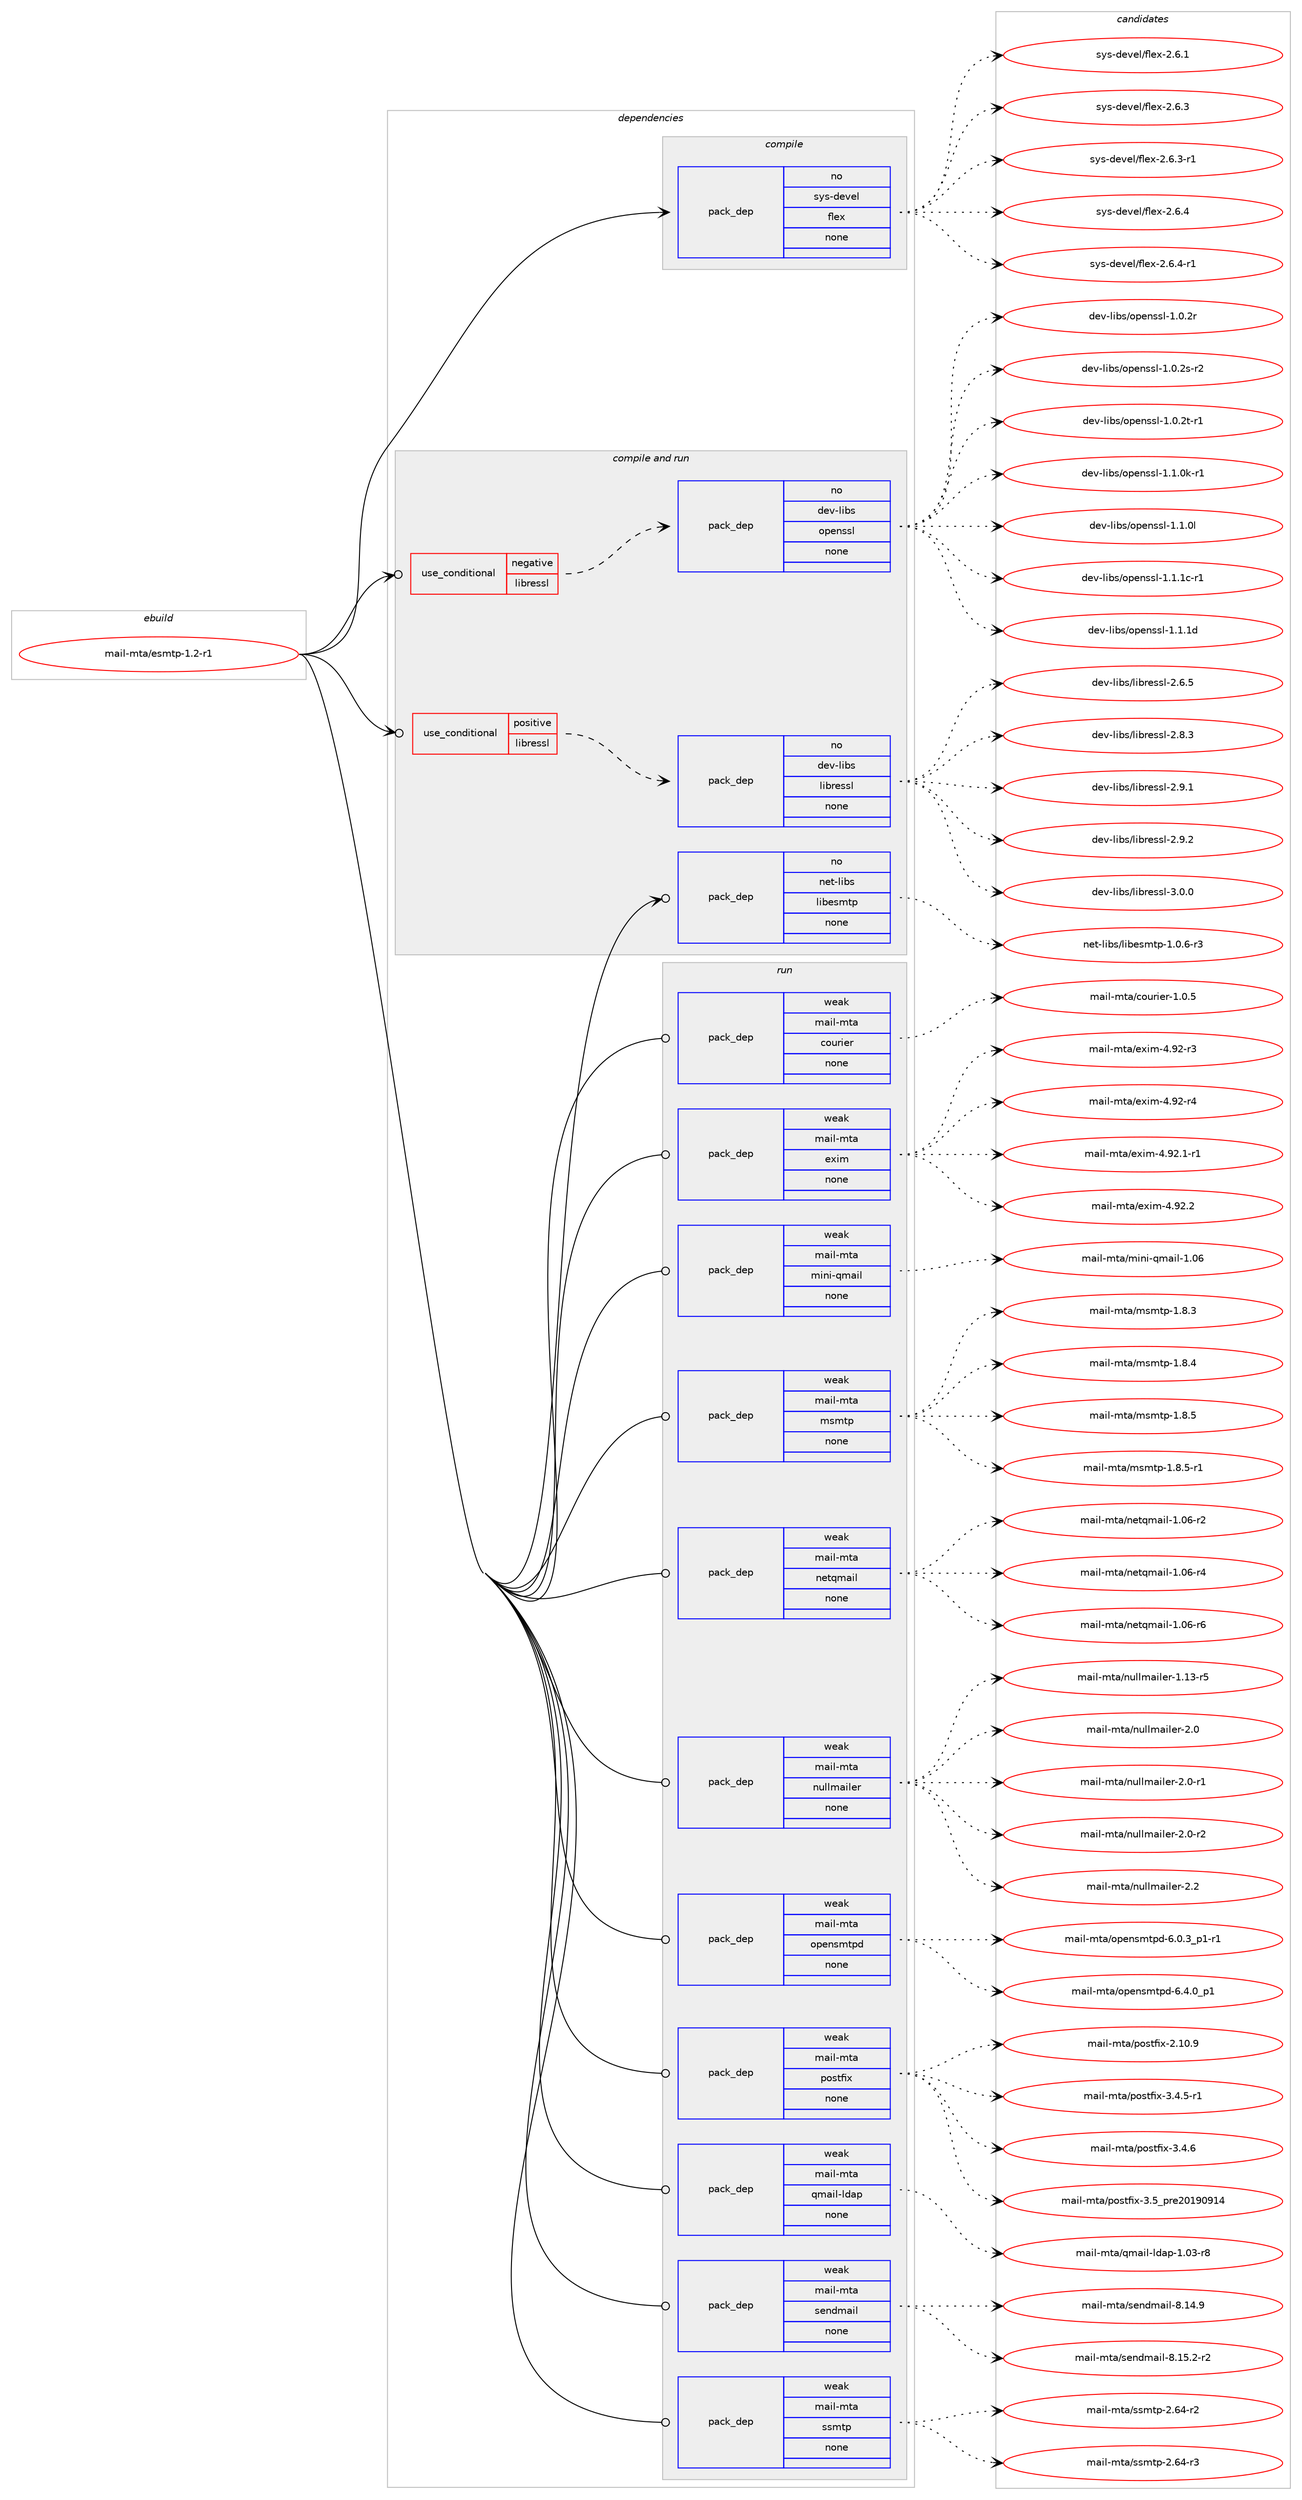 digraph prolog {

# *************
# Graph options
# *************

newrank=true;
concentrate=true;
compound=true;
graph [rankdir=LR,fontname=Helvetica,fontsize=10,ranksep=1.5];#, ranksep=2.5, nodesep=0.2];
edge  [arrowhead=vee];
node  [fontname=Helvetica,fontsize=10];

# **********
# The ebuild
# **********

subgraph cluster_leftcol {
color=gray;
rank=same;
label=<<i>ebuild</i>>;
id [label="mail-mta/esmtp-1.2-r1", color=red, width=4, href="../mail-mta/esmtp-1.2-r1.svg"];
}

# ****************
# The dependencies
# ****************

subgraph cluster_midcol {
color=gray;
label=<<i>dependencies</i>>;
subgraph cluster_compile {
fillcolor="#eeeeee";
style=filled;
label=<<i>compile</i>>;
subgraph pack222 {
dependency231 [label=<<TABLE BORDER="0" CELLBORDER="1" CELLSPACING="0" CELLPADDING="4" WIDTH="220"><TR><TD ROWSPAN="6" CELLPADDING="30">pack_dep</TD></TR><TR><TD WIDTH="110">no</TD></TR><TR><TD>sys-devel</TD></TR><TR><TD>flex</TD></TR><TR><TD>none</TD></TR><TR><TD></TD></TR></TABLE>>, shape=none, color=blue];
}
id:e -> dependency231:w [weight=20,style="solid",arrowhead="vee"];
}
subgraph cluster_compileandrun {
fillcolor="#eeeeee";
style=filled;
label=<<i>compile and run</i>>;
subgraph cond9 {
dependency232 [label=<<TABLE BORDER="0" CELLBORDER="1" CELLSPACING="0" CELLPADDING="4"><TR><TD ROWSPAN="3" CELLPADDING="10">use_conditional</TD></TR><TR><TD>negative</TD></TR><TR><TD>libressl</TD></TR></TABLE>>, shape=none, color=red];
subgraph pack223 {
dependency233 [label=<<TABLE BORDER="0" CELLBORDER="1" CELLSPACING="0" CELLPADDING="4" WIDTH="220"><TR><TD ROWSPAN="6" CELLPADDING="30">pack_dep</TD></TR><TR><TD WIDTH="110">no</TD></TR><TR><TD>dev-libs</TD></TR><TR><TD>openssl</TD></TR><TR><TD>none</TD></TR><TR><TD></TD></TR></TABLE>>, shape=none, color=blue];
}
dependency232:e -> dependency233:w [weight=20,style="dashed",arrowhead="vee"];
}
id:e -> dependency232:w [weight=20,style="solid",arrowhead="odotvee"];
subgraph cond10 {
dependency234 [label=<<TABLE BORDER="0" CELLBORDER="1" CELLSPACING="0" CELLPADDING="4"><TR><TD ROWSPAN="3" CELLPADDING="10">use_conditional</TD></TR><TR><TD>positive</TD></TR><TR><TD>libressl</TD></TR></TABLE>>, shape=none, color=red];
subgraph pack224 {
dependency235 [label=<<TABLE BORDER="0" CELLBORDER="1" CELLSPACING="0" CELLPADDING="4" WIDTH="220"><TR><TD ROWSPAN="6" CELLPADDING="30">pack_dep</TD></TR><TR><TD WIDTH="110">no</TD></TR><TR><TD>dev-libs</TD></TR><TR><TD>libressl</TD></TR><TR><TD>none</TD></TR><TR><TD></TD></TR></TABLE>>, shape=none, color=blue];
}
dependency234:e -> dependency235:w [weight=20,style="dashed",arrowhead="vee"];
}
id:e -> dependency234:w [weight=20,style="solid",arrowhead="odotvee"];
subgraph pack225 {
dependency236 [label=<<TABLE BORDER="0" CELLBORDER="1" CELLSPACING="0" CELLPADDING="4" WIDTH="220"><TR><TD ROWSPAN="6" CELLPADDING="30">pack_dep</TD></TR><TR><TD WIDTH="110">no</TD></TR><TR><TD>net-libs</TD></TR><TR><TD>libesmtp</TD></TR><TR><TD>none</TD></TR><TR><TD></TD></TR></TABLE>>, shape=none, color=blue];
}
id:e -> dependency236:w [weight=20,style="solid",arrowhead="odotvee"];
}
subgraph cluster_run {
fillcolor="#eeeeee";
style=filled;
label=<<i>run</i>>;
subgraph pack226 {
dependency237 [label=<<TABLE BORDER="0" CELLBORDER="1" CELLSPACING="0" CELLPADDING="4" WIDTH="220"><TR><TD ROWSPAN="6" CELLPADDING="30">pack_dep</TD></TR><TR><TD WIDTH="110">weak</TD></TR><TR><TD>mail-mta</TD></TR><TR><TD>courier</TD></TR><TR><TD>none</TD></TR><TR><TD></TD></TR></TABLE>>, shape=none, color=blue];
}
id:e -> dependency237:w [weight=20,style="solid",arrowhead="odot"];
subgraph pack227 {
dependency238 [label=<<TABLE BORDER="0" CELLBORDER="1" CELLSPACING="0" CELLPADDING="4" WIDTH="220"><TR><TD ROWSPAN="6" CELLPADDING="30">pack_dep</TD></TR><TR><TD WIDTH="110">weak</TD></TR><TR><TD>mail-mta</TD></TR><TR><TD>exim</TD></TR><TR><TD>none</TD></TR><TR><TD></TD></TR></TABLE>>, shape=none, color=blue];
}
id:e -> dependency238:w [weight=20,style="solid",arrowhead="odot"];
subgraph pack228 {
dependency239 [label=<<TABLE BORDER="0" CELLBORDER="1" CELLSPACING="0" CELLPADDING="4" WIDTH="220"><TR><TD ROWSPAN="6" CELLPADDING="30">pack_dep</TD></TR><TR><TD WIDTH="110">weak</TD></TR><TR><TD>mail-mta</TD></TR><TR><TD>mini-qmail</TD></TR><TR><TD>none</TD></TR><TR><TD></TD></TR></TABLE>>, shape=none, color=blue];
}
id:e -> dependency239:w [weight=20,style="solid",arrowhead="odot"];
subgraph pack229 {
dependency240 [label=<<TABLE BORDER="0" CELLBORDER="1" CELLSPACING="0" CELLPADDING="4" WIDTH="220"><TR><TD ROWSPAN="6" CELLPADDING="30">pack_dep</TD></TR><TR><TD WIDTH="110">weak</TD></TR><TR><TD>mail-mta</TD></TR><TR><TD>msmtp</TD></TR><TR><TD>none</TD></TR><TR><TD></TD></TR></TABLE>>, shape=none, color=blue];
}
id:e -> dependency240:w [weight=20,style="solid",arrowhead="odot"];
subgraph pack230 {
dependency241 [label=<<TABLE BORDER="0" CELLBORDER="1" CELLSPACING="0" CELLPADDING="4" WIDTH="220"><TR><TD ROWSPAN="6" CELLPADDING="30">pack_dep</TD></TR><TR><TD WIDTH="110">weak</TD></TR><TR><TD>mail-mta</TD></TR><TR><TD>netqmail</TD></TR><TR><TD>none</TD></TR><TR><TD></TD></TR></TABLE>>, shape=none, color=blue];
}
id:e -> dependency241:w [weight=20,style="solid",arrowhead="odot"];
subgraph pack231 {
dependency242 [label=<<TABLE BORDER="0" CELLBORDER="1" CELLSPACING="0" CELLPADDING="4" WIDTH="220"><TR><TD ROWSPAN="6" CELLPADDING="30">pack_dep</TD></TR><TR><TD WIDTH="110">weak</TD></TR><TR><TD>mail-mta</TD></TR><TR><TD>nullmailer</TD></TR><TR><TD>none</TD></TR><TR><TD></TD></TR></TABLE>>, shape=none, color=blue];
}
id:e -> dependency242:w [weight=20,style="solid",arrowhead="odot"];
subgraph pack232 {
dependency243 [label=<<TABLE BORDER="0" CELLBORDER="1" CELLSPACING="0" CELLPADDING="4" WIDTH="220"><TR><TD ROWSPAN="6" CELLPADDING="30">pack_dep</TD></TR><TR><TD WIDTH="110">weak</TD></TR><TR><TD>mail-mta</TD></TR><TR><TD>opensmtpd</TD></TR><TR><TD>none</TD></TR><TR><TD></TD></TR></TABLE>>, shape=none, color=blue];
}
id:e -> dependency243:w [weight=20,style="solid",arrowhead="odot"];
subgraph pack233 {
dependency244 [label=<<TABLE BORDER="0" CELLBORDER="1" CELLSPACING="0" CELLPADDING="4" WIDTH="220"><TR><TD ROWSPAN="6" CELLPADDING="30">pack_dep</TD></TR><TR><TD WIDTH="110">weak</TD></TR><TR><TD>mail-mta</TD></TR><TR><TD>postfix</TD></TR><TR><TD>none</TD></TR><TR><TD></TD></TR></TABLE>>, shape=none, color=blue];
}
id:e -> dependency244:w [weight=20,style="solid",arrowhead="odot"];
subgraph pack234 {
dependency245 [label=<<TABLE BORDER="0" CELLBORDER="1" CELLSPACING="0" CELLPADDING="4" WIDTH="220"><TR><TD ROWSPAN="6" CELLPADDING="30">pack_dep</TD></TR><TR><TD WIDTH="110">weak</TD></TR><TR><TD>mail-mta</TD></TR><TR><TD>qmail-ldap</TD></TR><TR><TD>none</TD></TR><TR><TD></TD></TR></TABLE>>, shape=none, color=blue];
}
id:e -> dependency245:w [weight=20,style="solid",arrowhead="odot"];
subgraph pack235 {
dependency246 [label=<<TABLE BORDER="0" CELLBORDER="1" CELLSPACING="0" CELLPADDING="4" WIDTH="220"><TR><TD ROWSPAN="6" CELLPADDING="30">pack_dep</TD></TR><TR><TD WIDTH="110">weak</TD></TR><TR><TD>mail-mta</TD></TR><TR><TD>sendmail</TD></TR><TR><TD>none</TD></TR><TR><TD></TD></TR></TABLE>>, shape=none, color=blue];
}
id:e -> dependency246:w [weight=20,style="solid",arrowhead="odot"];
subgraph pack236 {
dependency247 [label=<<TABLE BORDER="0" CELLBORDER="1" CELLSPACING="0" CELLPADDING="4" WIDTH="220"><TR><TD ROWSPAN="6" CELLPADDING="30">pack_dep</TD></TR><TR><TD WIDTH="110">weak</TD></TR><TR><TD>mail-mta</TD></TR><TR><TD>ssmtp</TD></TR><TR><TD>none</TD></TR><TR><TD></TD></TR></TABLE>>, shape=none, color=blue];
}
id:e -> dependency247:w [weight=20,style="solid",arrowhead="odot"];
}
}

# **************
# The candidates
# **************

subgraph cluster_choices {
rank=same;
color=gray;
label=<<i>candidates</i>>;

subgraph choice222 {
color=black;
nodesep=1;
choice1151211154510010111810110847102108101120455046544649 [label="sys-devel/flex-2.6.1", color=red, width=4,href="../sys-devel/flex-2.6.1.svg"];
choice1151211154510010111810110847102108101120455046544651 [label="sys-devel/flex-2.6.3", color=red, width=4,href="../sys-devel/flex-2.6.3.svg"];
choice11512111545100101118101108471021081011204550465446514511449 [label="sys-devel/flex-2.6.3-r1", color=red, width=4,href="../sys-devel/flex-2.6.3-r1.svg"];
choice1151211154510010111810110847102108101120455046544652 [label="sys-devel/flex-2.6.4", color=red, width=4,href="../sys-devel/flex-2.6.4.svg"];
choice11512111545100101118101108471021081011204550465446524511449 [label="sys-devel/flex-2.6.4-r1", color=red, width=4,href="../sys-devel/flex-2.6.4-r1.svg"];
dependency231:e -> choice1151211154510010111810110847102108101120455046544649:w [style=dotted,weight="100"];
dependency231:e -> choice1151211154510010111810110847102108101120455046544651:w [style=dotted,weight="100"];
dependency231:e -> choice11512111545100101118101108471021081011204550465446514511449:w [style=dotted,weight="100"];
dependency231:e -> choice1151211154510010111810110847102108101120455046544652:w [style=dotted,weight="100"];
dependency231:e -> choice11512111545100101118101108471021081011204550465446524511449:w [style=dotted,weight="100"];
}
subgraph choice223 {
color=black;
nodesep=1;
choice100101118451081059811547111112101110115115108454946484650114 [label="dev-libs/openssl-1.0.2r", color=red, width=4,href="../dev-libs/openssl-1.0.2r.svg"];
choice1001011184510810598115471111121011101151151084549464846501154511450 [label="dev-libs/openssl-1.0.2s-r2", color=red, width=4,href="../dev-libs/openssl-1.0.2s-r2.svg"];
choice1001011184510810598115471111121011101151151084549464846501164511449 [label="dev-libs/openssl-1.0.2t-r1", color=red, width=4,href="../dev-libs/openssl-1.0.2t-r1.svg"];
choice1001011184510810598115471111121011101151151084549464946481074511449 [label="dev-libs/openssl-1.1.0k-r1", color=red, width=4,href="../dev-libs/openssl-1.1.0k-r1.svg"];
choice100101118451081059811547111112101110115115108454946494648108 [label="dev-libs/openssl-1.1.0l", color=red, width=4,href="../dev-libs/openssl-1.1.0l.svg"];
choice100101118451081059811547111112101110115115108454946494649994511449 [label="dev-libs/openssl-1.1.1c-r1", color=red, width=4,href="../dev-libs/openssl-1.1.1c-r1.svg"];
choice100101118451081059811547111112101110115115108454946494649100 [label="dev-libs/openssl-1.1.1d", color=red, width=4,href="../dev-libs/openssl-1.1.1d.svg"];
dependency233:e -> choice100101118451081059811547111112101110115115108454946484650114:w [style=dotted,weight="100"];
dependency233:e -> choice1001011184510810598115471111121011101151151084549464846501154511450:w [style=dotted,weight="100"];
dependency233:e -> choice1001011184510810598115471111121011101151151084549464846501164511449:w [style=dotted,weight="100"];
dependency233:e -> choice1001011184510810598115471111121011101151151084549464946481074511449:w [style=dotted,weight="100"];
dependency233:e -> choice100101118451081059811547111112101110115115108454946494648108:w [style=dotted,weight="100"];
dependency233:e -> choice100101118451081059811547111112101110115115108454946494649994511449:w [style=dotted,weight="100"];
dependency233:e -> choice100101118451081059811547111112101110115115108454946494649100:w [style=dotted,weight="100"];
}
subgraph choice224 {
color=black;
nodesep=1;
choice10010111845108105981154710810598114101115115108455046544653 [label="dev-libs/libressl-2.6.5", color=red, width=4,href="../dev-libs/libressl-2.6.5.svg"];
choice10010111845108105981154710810598114101115115108455046564651 [label="dev-libs/libressl-2.8.3", color=red, width=4,href="../dev-libs/libressl-2.8.3.svg"];
choice10010111845108105981154710810598114101115115108455046574649 [label="dev-libs/libressl-2.9.1", color=red, width=4,href="../dev-libs/libressl-2.9.1.svg"];
choice10010111845108105981154710810598114101115115108455046574650 [label="dev-libs/libressl-2.9.2", color=red, width=4,href="../dev-libs/libressl-2.9.2.svg"];
choice10010111845108105981154710810598114101115115108455146484648 [label="dev-libs/libressl-3.0.0", color=red, width=4,href="../dev-libs/libressl-3.0.0.svg"];
dependency235:e -> choice10010111845108105981154710810598114101115115108455046544653:w [style=dotted,weight="100"];
dependency235:e -> choice10010111845108105981154710810598114101115115108455046564651:w [style=dotted,weight="100"];
dependency235:e -> choice10010111845108105981154710810598114101115115108455046574649:w [style=dotted,weight="100"];
dependency235:e -> choice10010111845108105981154710810598114101115115108455046574650:w [style=dotted,weight="100"];
dependency235:e -> choice10010111845108105981154710810598114101115115108455146484648:w [style=dotted,weight="100"];
}
subgraph choice225 {
color=black;
nodesep=1;
choice110101116451081059811547108105981011151091161124549464846544511451 [label="net-libs/libesmtp-1.0.6-r3", color=red, width=4,href="../net-libs/libesmtp-1.0.6-r3.svg"];
dependency236:e -> choice110101116451081059811547108105981011151091161124549464846544511451:w [style=dotted,weight="100"];
}
subgraph choice226 {
color=black;
nodesep=1;
choice1099710510845109116974799111117114105101114454946484653 [label="mail-mta/courier-1.0.5", color=red, width=4,href="../mail-mta/courier-1.0.5.svg"];
dependency237:e -> choice1099710510845109116974799111117114105101114454946484653:w [style=dotted,weight="100"];
}
subgraph choice227 {
color=black;
nodesep=1;
choice1099710510845109116974710112010510945524657504511451 [label="mail-mta/exim-4.92-r3", color=red, width=4,href="../mail-mta/exim-4.92-r3.svg"];
choice1099710510845109116974710112010510945524657504511452 [label="mail-mta/exim-4.92-r4", color=red, width=4,href="../mail-mta/exim-4.92-r4.svg"];
choice10997105108451091169747101120105109455246575046494511449 [label="mail-mta/exim-4.92.1-r1", color=red, width=4,href="../mail-mta/exim-4.92.1-r1.svg"];
choice1099710510845109116974710112010510945524657504650 [label="mail-mta/exim-4.92.2", color=red, width=4,href="../mail-mta/exim-4.92.2.svg"];
dependency238:e -> choice1099710510845109116974710112010510945524657504511451:w [style=dotted,weight="100"];
dependency238:e -> choice1099710510845109116974710112010510945524657504511452:w [style=dotted,weight="100"];
dependency238:e -> choice10997105108451091169747101120105109455246575046494511449:w [style=dotted,weight="100"];
dependency238:e -> choice1099710510845109116974710112010510945524657504650:w [style=dotted,weight="100"];
}
subgraph choice228 {
color=black;
nodesep=1;
choice1099710510845109116974710910511010545113109971051084549464854 [label="mail-mta/mini-qmail-1.06", color=red, width=4,href="../mail-mta/mini-qmail-1.06.svg"];
dependency239:e -> choice1099710510845109116974710910511010545113109971051084549464854:w [style=dotted,weight="100"];
}
subgraph choice229 {
color=black;
nodesep=1;
choice10997105108451091169747109115109116112454946564651 [label="mail-mta/msmtp-1.8.3", color=red, width=4,href="../mail-mta/msmtp-1.8.3.svg"];
choice10997105108451091169747109115109116112454946564652 [label="mail-mta/msmtp-1.8.4", color=red, width=4,href="../mail-mta/msmtp-1.8.4.svg"];
choice10997105108451091169747109115109116112454946564653 [label="mail-mta/msmtp-1.8.5", color=red, width=4,href="../mail-mta/msmtp-1.8.5.svg"];
choice109971051084510911697471091151091161124549465646534511449 [label="mail-mta/msmtp-1.8.5-r1", color=red, width=4,href="../mail-mta/msmtp-1.8.5-r1.svg"];
dependency240:e -> choice10997105108451091169747109115109116112454946564651:w [style=dotted,weight="100"];
dependency240:e -> choice10997105108451091169747109115109116112454946564652:w [style=dotted,weight="100"];
dependency240:e -> choice10997105108451091169747109115109116112454946564653:w [style=dotted,weight="100"];
dependency240:e -> choice109971051084510911697471091151091161124549465646534511449:w [style=dotted,weight="100"];
}
subgraph choice230 {
color=black;
nodesep=1;
choice109971051084510911697471101011161131099710510845494648544511450 [label="mail-mta/netqmail-1.06-r2", color=red, width=4,href="../mail-mta/netqmail-1.06-r2.svg"];
choice109971051084510911697471101011161131099710510845494648544511452 [label="mail-mta/netqmail-1.06-r4", color=red, width=4,href="../mail-mta/netqmail-1.06-r4.svg"];
choice109971051084510911697471101011161131099710510845494648544511454 [label="mail-mta/netqmail-1.06-r6", color=red, width=4,href="../mail-mta/netqmail-1.06-r6.svg"];
dependency241:e -> choice109971051084510911697471101011161131099710510845494648544511450:w [style=dotted,weight="100"];
dependency241:e -> choice109971051084510911697471101011161131099710510845494648544511452:w [style=dotted,weight="100"];
dependency241:e -> choice109971051084510911697471101011161131099710510845494648544511454:w [style=dotted,weight="100"];
}
subgraph choice231 {
color=black;
nodesep=1;
choice109971051084510911697471101171081081099710510810111445494649514511453 [label="mail-mta/nullmailer-1.13-r5", color=red, width=4,href="../mail-mta/nullmailer-1.13-r5.svg"];
choice109971051084510911697471101171081081099710510810111445504648 [label="mail-mta/nullmailer-2.0", color=red, width=4,href="../mail-mta/nullmailer-2.0.svg"];
choice1099710510845109116974711011710810810997105108101114455046484511449 [label="mail-mta/nullmailer-2.0-r1", color=red, width=4,href="../mail-mta/nullmailer-2.0-r1.svg"];
choice1099710510845109116974711011710810810997105108101114455046484511450 [label="mail-mta/nullmailer-2.0-r2", color=red, width=4,href="../mail-mta/nullmailer-2.0-r2.svg"];
choice109971051084510911697471101171081081099710510810111445504650 [label="mail-mta/nullmailer-2.2", color=red, width=4,href="../mail-mta/nullmailer-2.2.svg"];
dependency242:e -> choice109971051084510911697471101171081081099710510810111445494649514511453:w [style=dotted,weight="100"];
dependency242:e -> choice109971051084510911697471101171081081099710510810111445504648:w [style=dotted,weight="100"];
dependency242:e -> choice1099710510845109116974711011710810810997105108101114455046484511449:w [style=dotted,weight="100"];
dependency242:e -> choice1099710510845109116974711011710810810997105108101114455046484511450:w [style=dotted,weight="100"];
dependency242:e -> choice109971051084510911697471101171081081099710510810111445504650:w [style=dotted,weight="100"];
}
subgraph choice232 {
color=black;
nodesep=1;
choice1099710510845109116974711111210111011510911611210045544648465195112494511449 [label="mail-mta/opensmtpd-6.0.3_p1-r1", color=red, width=4,href="../mail-mta/opensmtpd-6.0.3_p1-r1.svg"];
choice109971051084510911697471111121011101151091161121004554465246489511249 [label="mail-mta/opensmtpd-6.4.0_p1", color=red, width=4,href="../mail-mta/opensmtpd-6.4.0_p1.svg"];
dependency243:e -> choice1099710510845109116974711111210111011510911611210045544648465195112494511449:w [style=dotted,weight="100"];
dependency243:e -> choice109971051084510911697471111121011101151091161121004554465246489511249:w [style=dotted,weight="100"];
}
subgraph choice233 {
color=black;
nodesep=1;
choice1099710510845109116974711211111511610210512045504649484657 [label="mail-mta/postfix-2.10.9", color=red, width=4,href="../mail-mta/postfix-2.10.9.svg"];
choice109971051084510911697471121111151161021051204551465246534511449 [label="mail-mta/postfix-3.4.5-r1", color=red, width=4,href="../mail-mta/postfix-3.4.5-r1.svg"];
choice10997105108451091169747112111115116102105120455146524654 [label="mail-mta/postfix-3.4.6", color=red, width=4,href="../mail-mta/postfix-3.4.6.svg"];
choice1099710510845109116974711211111511610210512045514653951121141015048495748574952 [label="mail-mta/postfix-3.5_pre20190914", color=red, width=4,href="../mail-mta/postfix-3.5_pre20190914.svg"];
dependency244:e -> choice1099710510845109116974711211111511610210512045504649484657:w [style=dotted,weight="100"];
dependency244:e -> choice109971051084510911697471121111151161021051204551465246534511449:w [style=dotted,weight="100"];
dependency244:e -> choice10997105108451091169747112111115116102105120455146524654:w [style=dotted,weight="100"];
dependency244:e -> choice1099710510845109116974711211111511610210512045514653951121141015048495748574952:w [style=dotted,weight="100"];
}
subgraph choice234 {
color=black;
nodesep=1;
choice1099710510845109116974711310997105108451081009711245494648514511456 [label="mail-mta/qmail-ldap-1.03-r8", color=red, width=4,href="../mail-mta/qmail-ldap-1.03-r8.svg"];
dependency245:e -> choice1099710510845109116974711310997105108451081009711245494648514511456:w [style=dotted,weight="100"];
}
subgraph choice235 {
color=black;
nodesep=1;
choice109971051084510911697471151011101001099710510845564649524657 [label="mail-mta/sendmail-8.14.9", color=red, width=4,href="../mail-mta/sendmail-8.14.9.svg"];
choice1099710510845109116974711510111010010997105108455646495346504511450 [label="mail-mta/sendmail-8.15.2-r2", color=red, width=4,href="../mail-mta/sendmail-8.15.2-r2.svg"];
dependency246:e -> choice109971051084510911697471151011101001099710510845564649524657:w [style=dotted,weight="100"];
dependency246:e -> choice1099710510845109116974711510111010010997105108455646495346504511450:w [style=dotted,weight="100"];
}
subgraph choice236 {
color=black;
nodesep=1;
choice1099710510845109116974711511510911611245504654524511450 [label="mail-mta/ssmtp-2.64-r2", color=red, width=4,href="../mail-mta/ssmtp-2.64-r2.svg"];
choice1099710510845109116974711511510911611245504654524511451 [label="mail-mta/ssmtp-2.64-r3", color=red, width=4,href="../mail-mta/ssmtp-2.64-r3.svg"];
dependency247:e -> choice1099710510845109116974711511510911611245504654524511450:w [style=dotted,weight="100"];
dependency247:e -> choice1099710510845109116974711511510911611245504654524511451:w [style=dotted,weight="100"];
}
}

}

